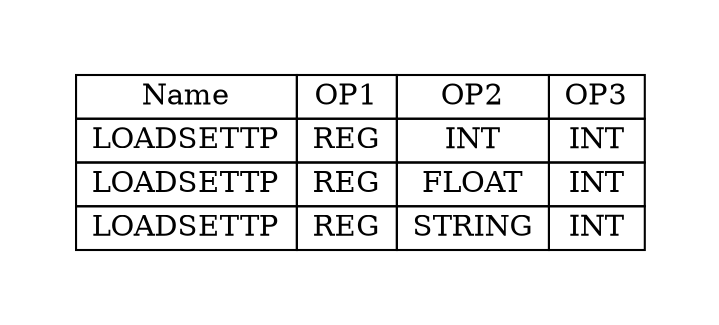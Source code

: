 digraph{
graph [pad="0.5", nodesep="0.5", ranksep="2" ]
node [shape=plain]
Foo [label=<
<table border="0" cellborder="1" cellspacing="0">
<tr><td> Name </td> <td> OP1 </td><td> OP2 </td><td> OP3 </td> </tr>
<tr><td> LOADSETTP </td><td> REG </td><td> INT </td><td> INT </td> </tr>
<tr><td> LOADSETTP </td><td> REG </td><td> FLOAT </td><td> INT </td> </tr>
<tr><td> LOADSETTP </td><td> REG </td><td> STRING </td><td> INT </td> </tr>
</table>>];
}
